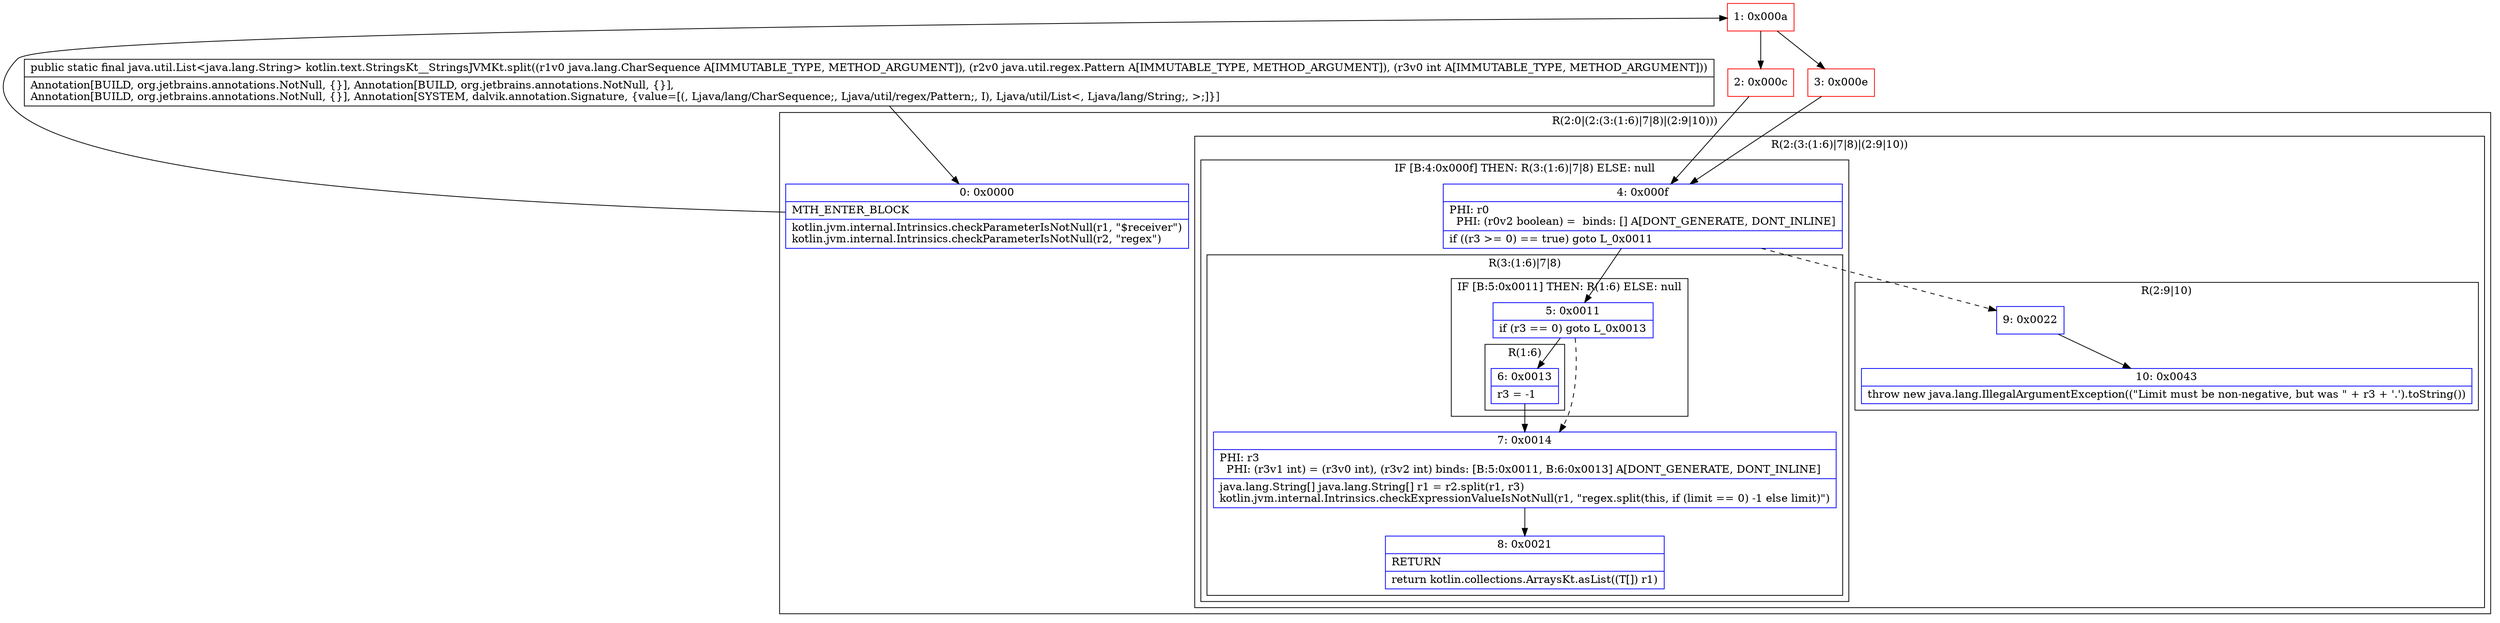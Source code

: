 digraph "CFG forkotlin.text.StringsKt__StringsJVMKt.split(Ljava\/lang\/CharSequence;Ljava\/util\/regex\/Pattern;I)Ljava\/util\/List;" {
subgraph cluster_Region_1168120787 {
label = "R(2:0|(2:(3:(1:6)|7|8)|(2:9|10)))";
node [shape=record,color=blue];
Node_0 [shape=record,label="{0\:\ 0x0000|MTH_ENTER_BLOCK\l|kotlin.jvm.internal.Intrinsics.checkParameterIsNotNull(r1, \"$receiver\")\lkotlin.jvm.internal.Intrinsics.checkParameterIsNotNull(r2, \"regex\")\l}"];
subgraph cluster_Region_2144030950 {
label = "R(2:(3:(1:6)|7|8)|(2:9|10))";
node [shape=record,color=blue];
subgraph cluster_IfRegion_1669353733 {
label = "IF [B:4:0x000f] THEN: R(3:(1:6)|7|8) ELSE: null";
node [shape=record,color=blue];
Node_4 [shape=record,label="{4\:\ 0x000f|PHI: r0 \l  PHI: (r0v2 boolean) =  binds: [] A[DONT_GENERATE, DONT_INLINE]\l|if ((r3 \>= 0) == true) goto L_0x0011\l}"];
subgraph cluster_Region_1640699222 {
label = "R(3:(1:6)|7|8)";
node [shape=record,color=blue];
subgraph cluster_IfRegion_1598669085 {
label = "IF [B:5:0x0011] THEN: R(1:6) ELSE: null";
node [shape=record,color=blue];
Node_5 [shape=record,label="{5\:\ 0x0011|if (r3 == 0) goto L_0x0013\l}"];
subgraph cluster_Region_452077476 {
label = "R(1:6)";
node [shape=record,color=blue];
Node_6 [shape=record,label="{6\:\ 0x0013|r3 = \-1\l}"];
}
}
Node_7 [shape=record,label="{7\:\ 0x0014|PHI: r3 \l  PHI: (r3v1 int) = (r3v0 int), (r3v2 int) binds: [B:5:0x0011, B:6:0x0013] A[DONT_GENERATE, DONT_INLINE]\l|java.lang.String[] java.lang.String[] r1 = r2.split(r1, r3)\lkotlin.jvm.internal.Intrinsics.checkExpressionValueIsNotNull(r1, \"regex.split(this, if (limit == 0) \-1 else limit)\")\l}"];
Node_8 [shape=record,label="{8\:\ 0x0021|RETURN\l|return kotlin.collections.ArraysKt.asList((T[]) r1)\l}"];
}
}
subgraph cluster_Region_1067124860 {
label = "R(2:9|10)";
node [shape=record,color=blue];
Node_9 [shape=record,label="{9\:\ 0x0022}"];
Node_10 [shape=record,label="{10\:\ 0x0043|throw new java.lang.IllegalArgumentException((\"Limit must be non\-negative, but was \" + r3 + '.').toString())\l}"];
}
}
}
Node_1 [shape=record,color=red,label="{1\:\ 0x000a}"];
Node_2 [shape=record,color=red,label="{2\:\ 0x000c}"];
Node_3 [shape=record,color=red,label="{3\:\ 0x000e}"];
MethodNode[shape=record,label="{public static final java.util.List\<java.lang.String\> kotlin.text.StringsKt__StringsJVMKt.split((r1v0 java.lang.CharSequence A[IMMUTABLE_TYPE, METHOD_ARGUMENT]), (r2v0 java.util.regex.Pattern A[IMMUTABLE_TYPE, METHOD_ARGUMENT]), (r3v0 int A[IMMUTABLE_TYPE, METHOD_ARGUMENT]))  | Annotation[BUILD, org.jetbrains.annotations.NotNull, \{\}], Annotation[BUILD, org.jetbrains.annotations.NotNull, \{\}], \lAnnotation[BUILD, org.jetbrains.annotations.NotNull, \{\}], Annotation[SYSTEM, dalvik.annotation.Signature, \{value=[(, Ljava\/lang\/CharSequence;, Ljava\/util\/regex\/Pattern;, I), Ljava\/util\/List\<, Ljava\/lang\/String;, \>;]\}]\l}"];
MethodNode -> Node_0;
Node_0 -> Node_1;
Node_4 -> Node_5;
Node_4 -> Node_9[style=dashed];
Node_5 -> Node_6;
Node_5 -> Node_7[style=dashed];
Node_6 -> Node_7;
Node_7 -> Node_8;
Node_9 -> Node_10;
Node_1 -> Node_2;
Node_1 -> Node_3;
Node_2 -> Node_4;
Node_3 -> Node_4;
}

